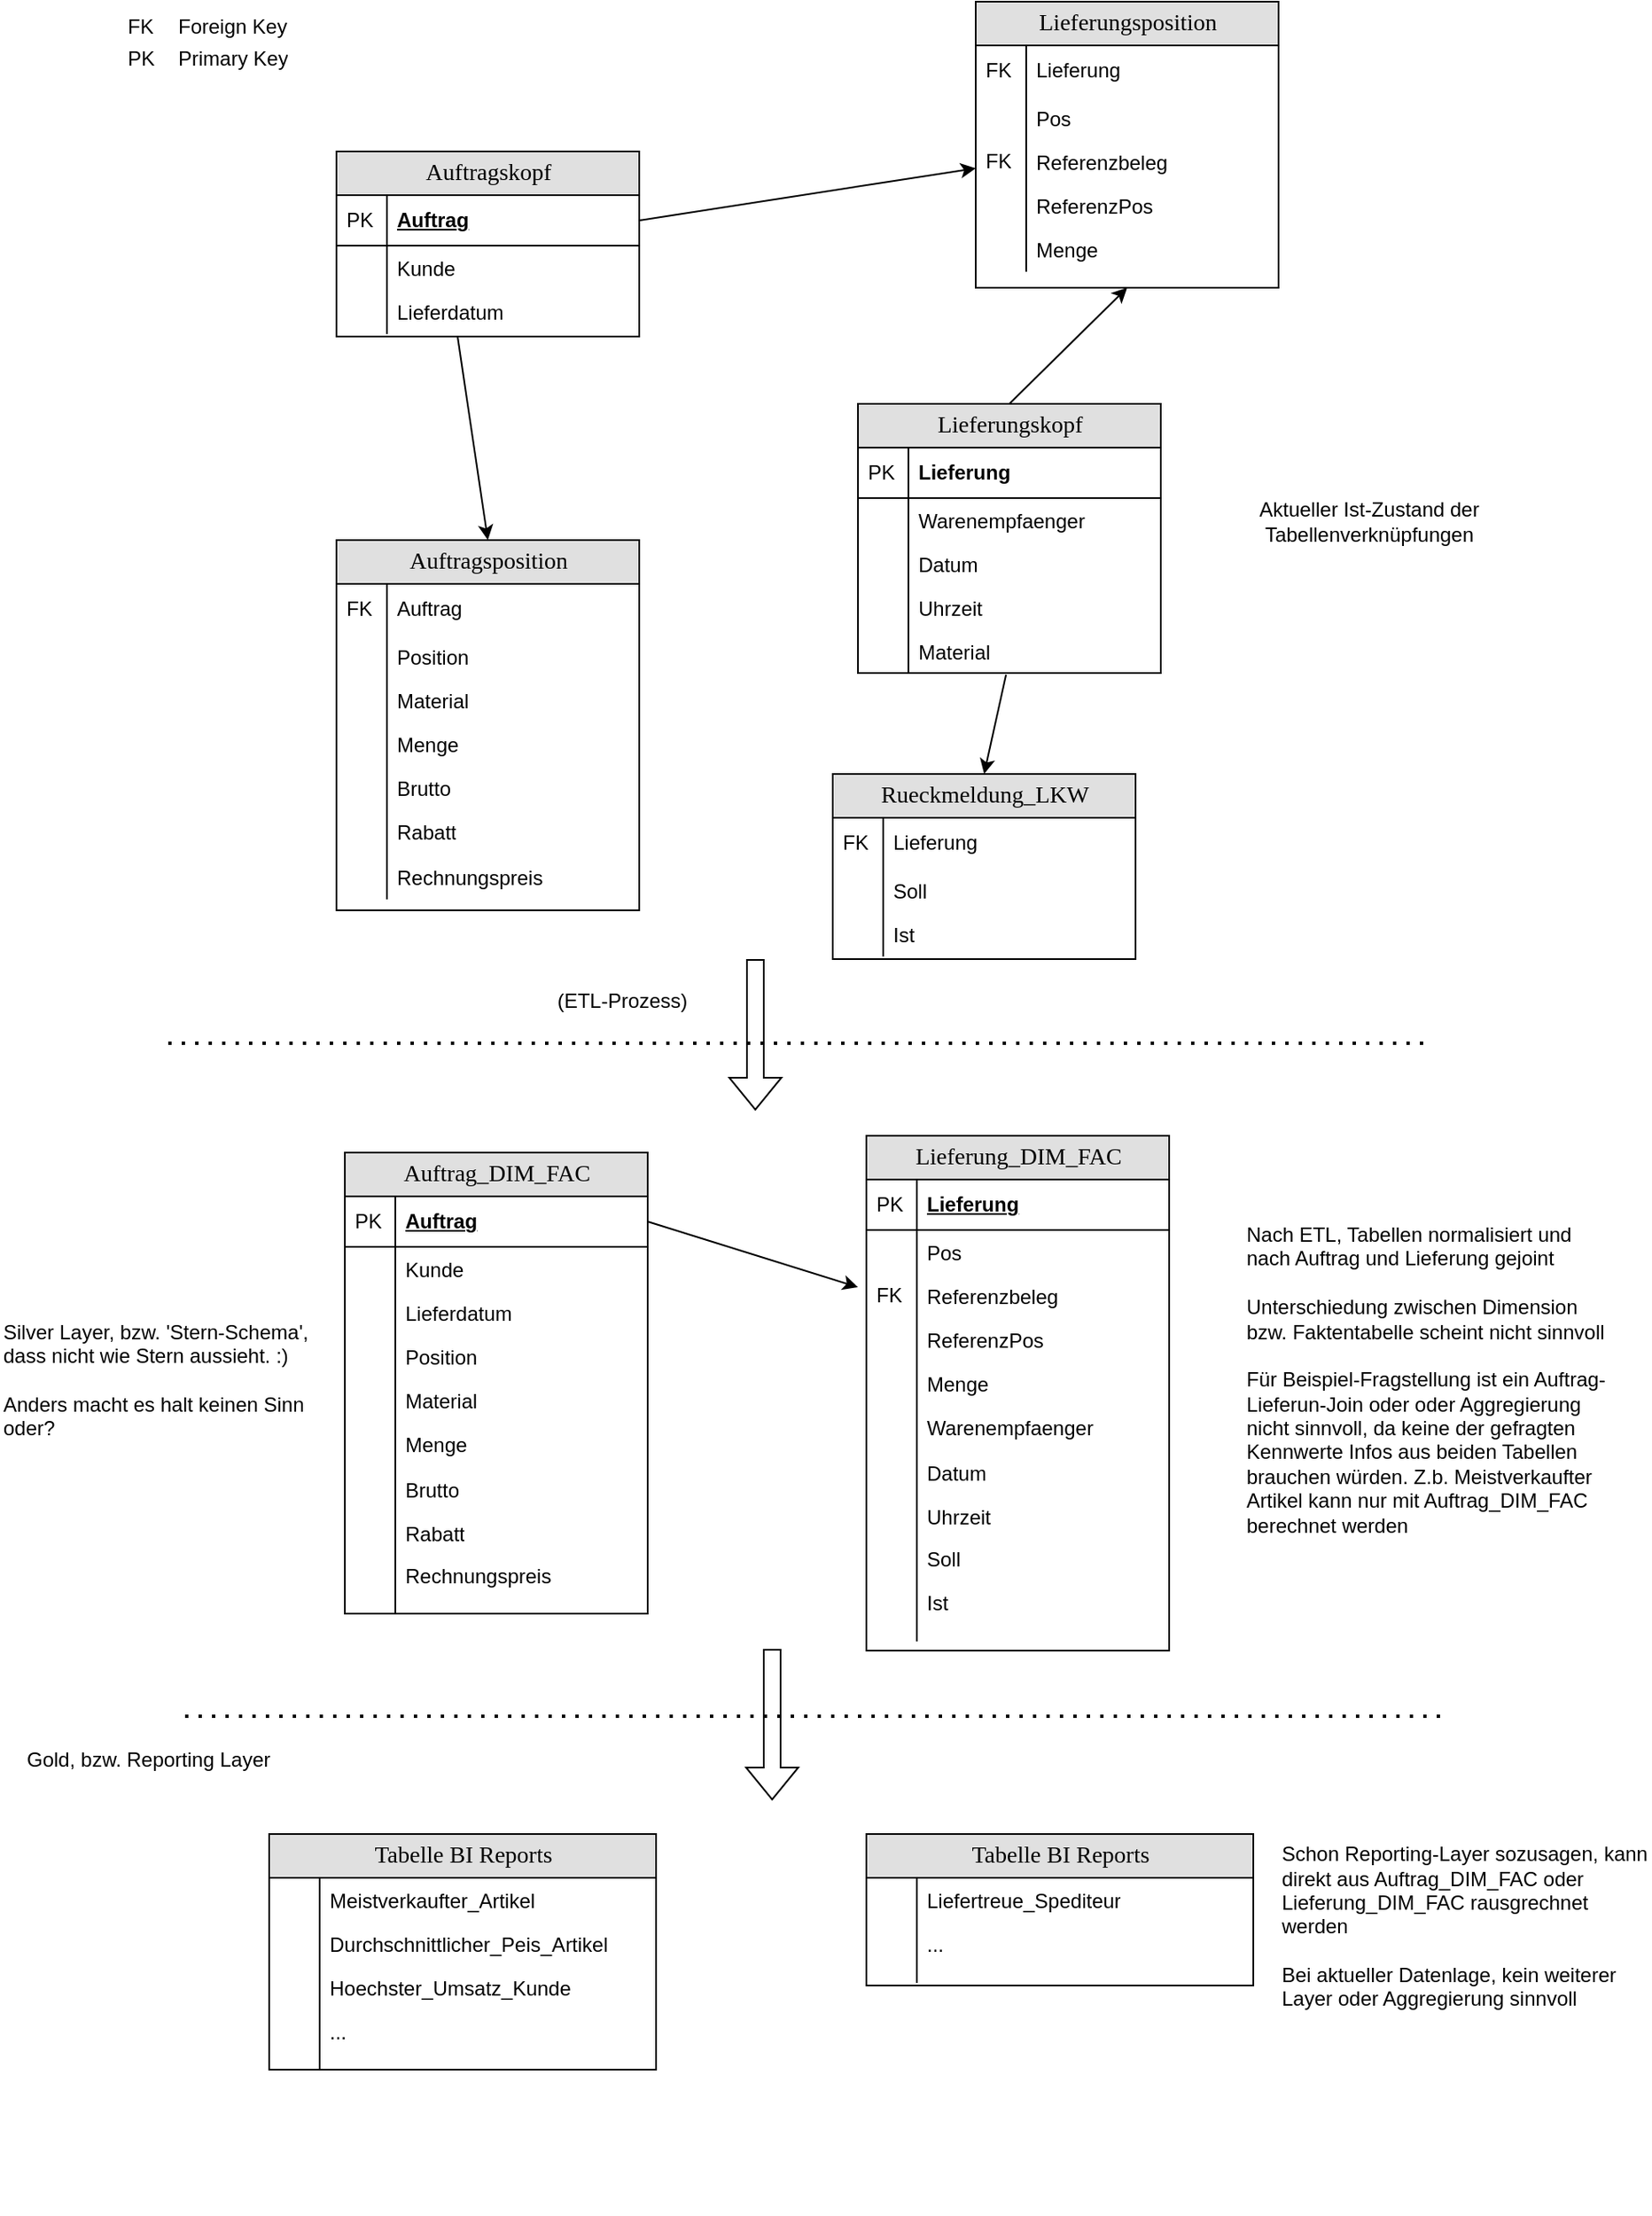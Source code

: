 <mxfile version="26.2.15">
  <diagram name="Page-1" id="e56a1550-8fbb-45ad-956c-1786394a9013">
    <mxGraphModel dx="679" dy="1250" grid="1" gridSize="10" guides="1" tooltips="1" connect="1" arrows="1" fold="1" page="1" pageScale="1" pageWidth="1100" pageHeight="850" background="none" math="0" shadow="0">
      <root>
        <mxCell id="0" />
        <mxCell id="1" parent="0" />
        <mxCell id="U9JN6BDCqZ1kNRnlS_dd-13" value="" style="group" parent="1" vertex="1" connectable="0">
          <mxGeometry x="260" y="390" width="230" height="226" as="geometry" />
        </mxCell>
        <mxCell id="2e49270ec7c68f3f-30" value="Tabelle BI Reports" style="swimlane;html=1;fontStyle=0;childLayout=stackLayout;horizontal=1;startSize=26;fillColor=#e0e0e0;horizontalStack=0;resizeParent=1;resizeLast=0;collapsible=1;marginBottom=0;swimlaneFillColor=#ffffff;align=center;rounded=0;shadow=0;comic=0;labelBackgroundColor=none;strokeWidth=1;fontFamily=Verdana;fontSize=14" parent="U9JN6BDCqZ1kNRnlS_dd-13" vertex="1">
          <mxGeometry width="230" height="140" as="geometry" />
        </mxCell>
        <mxCell id="2e49270ec7c68f3f-33" value="Meistverkaufter_Artikel" style="shape=partialRectangle;top=0;left=0;right=0;bottom=0;html=1;align=left;verticalAlign=top;fillColor=none;spacingLeft=34;spacingRight=4;whiteSpace=wrap;overflow=hidden;rotatable=0;points=[[0,0.5],[1,0.5]];portConstraint=eastwest;dropTarget=0;" parent="2e49270ec7c68f3f-30" vertex="1">
          <mxGeometry y="26" width="230" height="26" as="geometry" />
        </mxCell>
        <mxCell id="2e49270ec7c68f3f-34" value="" style="shape=partialRectangle;top=0;left=0;bottom=0;html=1;fillColor=none;align=left;verticalAlign=top;spacingLeft=4;spacingRight=4;whiteSpace=wrap;overflow=hidden;rotatable=0;points=[];portConstraint=eastwest;part=1;" parent="2e49270ec7c68f3f-33" vertex="1" connectable="0">
          <mxGeometry width="30" height="26" as="geometry" />
        </mxCell>
        <mxCell id="2e49270ec7c68f3f-35" value="Durchschnittlicher_Peis_Artikel" style="shape=partialRectangle;top=0;left=0;right=0;bottom=0;html=1;align=left;verticalAlign=top;fillColor=none;spacingLeft=34;spacingRight=4;whiteSpace=wrap;overflow=hidden;rotatable=0;points=[[0,0.5],[1,0.5]];portConstraint=eastwest;dropTarget=0;" parent="2e49270ec7c68f3f-30" vertex="1">
          <mxGeometry y="52" width="230" height="26" as="geometry" />
        </mxCell>
        <mxCell id="2e49270ec7c68f3f-36" value="" style="shape=partialRectangle;top=0;left=0;bottom=0;html=1;fillColor=none;align=left;verticalAlign=top;spacingLeft=4;spacingRight=4;whiteSpace=wrap;overflow=hidden;rotatable=0;points=[];portConstraint=eastwest;part=1;" parent="2e49270ec7c68f3f-35" vertex="1" connectable="0">
          <mxGeometry width="30" height="26" as="geometry" />
        </mxCell>
        <mxCell id="U9JN6BDCqZ1kNRnlS_dd-8" style="shape=partialRectangle;top=0;left=0;right=0;bottom=0;html=1;align=left;verticalAlign=top;fillColor=none;spacingLeft=34;spacingRight=4;whiteSpace=wrap;overflow=hidden;rotatable=0;points=[[0,0.5],[1,0.5]];portConstraint=eastwest;dropTarget=0;" parent="2e49270ec7c68f3f-30" vertex="1">
          <mxGeometry y="78" width="230" height="26" as="geometry" />
        </mxCell>
        <mxCell id="2e49270ec7c68f3f-37" value="..." style="shape=partialRectangle;top=0;left=0;right=0;bottom=0;html=1;align=left;verticalAlign=top;fillColor=none;spacingLeft=34;spacingRight=4;whiteSpace=wrap;overflow=hidden;rotatable=0;points=[[0,0.5],[1,0.5]];portConstraint=eastwest;dropTarget=0;" parent="2e49270ec7c68f3f-30" vertex="1">
          <mxGeometry y="104" width="230" height="26" as="geometry" />
        </mxCell>
        <mxCell id="2e49270ec7c68f3f-38" value="" style="shape=partialRectangle;top=0;left=0;bottom=0;html=1;fillColor=none;align=left;verticalAlign=top;spacingLeft=4;spacingRight=4;whiteSpace=wrap;overflow=hidden;rotatable=0;points=[];portConstraint=eastwest;part=1;" parent="2e49270ec7c68f3f-37" vertex="1" connectable="0">
          <mxGeometry width="30" height="26" as="geometry" />
        </mxCell>
        <mxCell id="2e49270ec7c68f3f-39" value="" style="shape=partialRectangle;top=0;left=0;right=0;bottom=0;html=1;align=left;verticalAlign=top;fillColor=none;spacingLeft=34;spacingRight=4;whiteSpace=wrap;overflow=hidden;rotatable=0;points=[[0,0.5],[1,0.5]];portConstraint=eastwest;dropTarget=0;" parent="2e49270ec7c68f3f-30" vertex="1">
          <mxGeometry y="130" width="230" height="10" as="geometry" />
        </mxCell>
        <mxCell id="2e49270ec7c68f3f-40" value="" style="shape=partialRectangle;top=0;left=0;bottom=0;html=1;fillColor=none;align=left;verticalAlign=top;spacingLeft=4;spacingRight=4;whiteSpace=wrap;overflow=hidden;rotatable=0;points=[];portConstraint=eastwest;part=1;" parent="2e49270ec7c68f3f-39" vertex="1" connectable="0">
          <mxGeometry width="30" height="10" as="geometry" />
        </mxCell>
        <mxCell id="U9JN6BDCqZ1kNRnlS_dd-11" value="Hoechster_Umsatz_Kunde" style="shape=partialRectangle;top=0;left=0;right=0;bottom=0;html=1;align=left;verticalAlign=top;fillColor=none;spacingLeft=34;spacingRight=4;whiteSpace=wrap;overflow=hidden;rotatable=0;points=[[0,0.5],[1,0.5]];portConstraint=eastwest;dropTarget=0;" parent="U9JN6BDCqZ1kNRnlS_dd-13" vertex="1">
          <mxGeometry y="78" width="230" height="26" as="geometry" />
        </mxCell>
        <mxCell id="U9JN6BDCqZ1kNRnlS_dd-12" value="" style="shape=partialRectangle;top=0;left=0;bottom=0;html=1;fillColor=none;align=left;verticalAlign=top;spacingLeft=4;spacingRight=4;whiteSpace=wrap;overflow=hidden;rotatable=0;points=[];portConstraint=eastwest;part=1;" parent="U9JN6BDCqZ1kNRnlS_dd-11" vertex="1" connectable="0">
          <mxGeometry width="30" height="26" as="geometry" />
        </mxCell>
        <mxCell id="U9JN6BDCqZ1kNRnlS_dd-81" value="" style="group" parent="1" vertex="1" connectable="0">
          <mxGeometry x="305" y="-15" width="180" height="274" as="geometry" />
        </mxCell>
        <mxCell id="2e49270ec7c68f3f-19" value="Auftrag_DIM_FAC" style="swimlane;html=1;fontStyle=0;childLayout=stackLayout;horizontal=1;startSize=26;fillColor=#e0e0e0;horizontalStack=0;resizeParent=1;resizeLast=0;collapsible=1;marginBottom=0;swimlaneFillColor=#ffffff;align=center;rounded=0;shadow=0;comic=0;labelBackgroundColor=none;strokeWidth=1;fontFamily=Verdana;fontSize=14" parent="U9JN6BDCqZ1kNRnlS_dd-81" vertex="1">
          <mxGeometry width="180" height="274" as="geometry" />
        </mxCell>
        <mxCell id="2e49270ec7c68f3f-20" value="Auftrag" style="shape=partialRectangle;top=0;left=0;right=0;bottom=1;html=1;align=left;verticalAlign=middle;fillColor=none;spacingLeft=34;spacingRight=4;whiteSpace=wrap;overflow=hidden;rotatable=0;points=[[0,0.5],[1,0.5]];portConstraint=eastwest;dropTarget=0;fontStyle=5;" parent="2e49270ec7c68f3f-19" vertex="1">
          <mxGeometry y="26" width="180" height="30" as="geometry" />
        </mxCell>
        <mxCell id="2e49270ec7c68f3f-21" value="PK" style="shape=partialRectangle;top=0;left=0;bottom=0;html=1;fillColor=none;align=left;verticalAlign=middle;spacingLeft=4;spacingRight=4;whiteSpace=wrap;overflow=hidden;rotatable=0;points=[];portConstraint=eastwest;part=1;" parent="2e49270ec7c68f3f-20" vertex="1" connectable="0">
          <mxGeometry width="30" height="30" as="geometry" />
        </mxCell>
        <mxCell id="2e49270ec7c68f3f-22" value="Kunde" style="shape=partialRectangle;top=0;left=0;right=0;bottom=0;html=1;align=left;verticalAlign=top;fillColor=none;spacingLeft=34;spacingRight=4;whiteSpace=wrap;overflow=hidden;rotatable=0;points=[[0,0.5],[1,0.5]];portConstraint=eastwest;dropTarget=0;" parent="2e49270ec7c68f3f-19" vertex="1">
          <mxGeometry y="56" width="180" height="26" as="geometry" />
        </mxCell>
        <mxCell id="2e49270ec7c68f3f-23" value="" style="shape=partialRectangle;top=0;left=0;bottom=0;html=1;fillColor=none;align=left;verticalAlign=top;spacingLeft=4;spacingRight=4;whiteSpace=wrap;overflow=hidden;rotatable=0;points=[];portConstraint=eastwest;part=1;" parent="2e49270ec7c68f3f-22" vertex="1" connectable="0">
          <mxGeometry width="30" height="26" as="geometry" />
        </mxCell>
        <mxCell id="2e49270ec7c68f3f-24" value="Lieferdatum" style="shape=partialRectangle;top=0;left=0;right=0;bottom=0;html=1;align=left;verticalAlign=top;fillColor=none;spacingLeft=34;spacingRight=4;whiteSpace=wrap;overflow=hidden;rotatable=0;points=[[0,0.5],[1,0.5]];portConstraint=eastwest;dropTarget=0;" parent="2e49270ec7c68f3f-19" vertex="1">
          <mxGeometry y="82" width="180" height="26" as="geometry" />
        </mxCell>
        <mxCell id="2e49270ec7c68f3f-25" value="" style="shape=partialRectangle;top=0;left=0;bottom=0;html=1;fillColor=none;align=left;verticalAlign=top;spacingLeft=4;spacingRight=4;whiteSpace=wrap;overflow=hidden;rotatable=0;points=[];portConstraint=eastwest;part=1;" parent="2e49270ec7c68f3f-24" vertex="1" connectable="0">
          <mxGeometry width="30" height="26" as="geometry" />
        </mxCell>
        <mxCell id="U9JN6BDCqZ1kNRnlS_dd-17" style="shape=partialRectangle;top=0;left=0;right=0;bottom=0;html=1;align=left;verticalAlign=top;fillColor=none;spacingLeft=34;spacingRight=4;whiteSpace=wrap;overflow=hidden;rotatable=0;points=[[0,0.5],[1,0.5]];portConstraint=eastwest;dropTarget=0;" parent="2e49270ec7c68f3f-19" vertex="1">
          <mxGeometry y="108" width="180" height="26" as="geometry" />
        </mxCell>
        <mxCell id="U9JN6BDCqZ1kNRnlS_dd-18" style="shape=partialRectangle;top=0;left=0;right=0;bottom=0;html=1;align=left;verticalAlign=top;fillColor=none;spacingLeft=34;spacingRight=4;whiteSpace=wrap;overflow=hidden;rotatable=0;points=[[0,0.5],[1,0.5]];portConstraint=eastwest;dropTarget=0;" parent="2e49270ec7c68f3f-19" vertex="1">
          <mxGeometry y="134" width="180" height="26" as="geometry" />
        </mxCell>
        <mxCell id="U9JN6BDCqZ1kNRnlS_dd-20" style="shape=partialRectangle;top=0;left=0;right=0;bottom=0;html=1;align=left;verticalAlign=top;fillColor=none;spacingLeft=34;spacingRight=4;whiteSpace=wrap;overflow=hidden;rotatable=0;points=[[0,0.5],[1,0.5]];portConstraint=eastwest;dropTarget=0;" parent="2e49270ec7c68f3f-19" vertex="1">
          <mxGeometry y="160" width="180" height="26" as="geometry" />
        </mxCell>
        <mxCell id="U9JN6BDCqZ1kNRnlS_dd-21" style="shape=partialRectangle;top=0;left=0;right=0;bottom=0;html=1;align=left;verticalAlign=top;fillColor=none;spacingLeft=34;spacingRight=4;whiteSpace=wrap;overflow=hidden;rotatable=0;points=[[0,0.5],[1,0.5]];portConstraint=eastwest;dropTarget=0;" parent="2e49270ec7c68f3f-19" vertex="1">
          <mxGeometry y="186" width="180" height="26" as="geometry" />
        </mxCell>
        <mxCell id="U9JN6BDCqZ1kNRnlS_dd-22" style="shape=partialRectangle;top=0;left=0;right=0;bottom=0;html=1;align=left;verticalAlign=top;fillColor=none;spacingLeft=34;spacingRight=4;whiteSpace=wrap;overflow=hidden;rotatable=0;points=[[0,0.5],[1,0.5]];portConstraint=eastwest;dropTarget=0;" parent="2e49270ec7c68f3f-19" vertex="1">
          <mxGeometry y="212" width="180" height="26" as="geometry" />
        </mxCell>
        <mxCell id="2e49270ec7c68f3f-26" value="Rechnungspreis" style="shape=partialRectangle;top=0;left=0;right=0;bottom=0;html=1;align=left;verticalAlign=top;fillColor=none;spacingLeft=34;spacingRight=4;whiteSpace=wrap;overflow=hidden;rotatable=0;points=[[0,0.5],[1,0.5]];portConstraint=eastwest;dropTarget=0;" parent="2e49270ec7c68f3f-19" vertex="1">
          <mxGeometry y="238" width="180" height="26" as="geometry" />
        </mxCell>
        <mxCell id="2e49270ec7c68f3f-27" value="" style="shape=partialRectangle;top=0;left=0;bottom=0;html=1;fillColor=none;align=left;verticalAlign=top;spacingLeft=4;spacingRight=4;whiteSpace=wrap;overflow=hidden;rotatable=0;points=[];portConstraint=eastwest;part=1;" parent="2e49270ec7c68f3f-26" vertex="1" connectable="0">
          <mxGeometry width="30" height="26" as="geometry" />
        </mxCell>
        <mxCell id="2e49270ec7c68f3f-28" value="" style="shape=partialRectangle;top=0;left=0;right=0;bottom=0;html=1;align=left;verticalAlign=top;fillColor=none;spacingLeft=34;spacingRight=4;whiteSpace=wrap;overflow=hidden;rotatable=0;points=[[0,0.5],[1,0.5]];portConstraint=eastwest;dropTarget=0;" parent="2e49270ec7c68f3f-19" vertex="1">
          <mxGeometry y="264" width="180" height="10" as="geometry" />
        </mxCell>
        <mxCell id="2e49270ec7c68f3f-29" value="" style="shape=partialRectangle;top=0;left=0;bottom=0;html=1;fillColor=none;align=left;verticalAlign=top;spacingLeft=4;spacingRight=4;whiteSpace=wrap;overflow=hidden;rotatable=0;points=[];portConstraint=eastwest;part=1;" parent="2e49270ec7c68f3f-28" vertex="1" connectable="0">
          <mxGeometry width="30" height="10" as="geometry" />
        </mxCell>
        <mxCell id="U9JN6BDCqZ1kNRnlS_dd-24" value="Position" style="shape=partialRectangle;top=0;left=0;right=0;bottom=0;html=1;align=left;verticalAlign=top;fillColor=none;spacingLeft=34;spacingRight=4;whiteSpace=wrap;overflow=hidden;rotatable=0;points=[[0,0.5],[1,0.5]];portConstraint=eastwest;dropTarget=0;" parent="U9JN6BDCqZ1kNRnlS_dd-81" vertex="1">
          <mxGeometry y="108" width="180" height="26" as="geometry" />
        </mxCell>
        <mxCell id="U9JN6BDCqZ1kNRnlS_dd-25" value="" style="shape=partialRectangle;top=0;left=0;bottom=0;html=1;fillColor=none;align=left;verticalAlign=top;spacingLeft=4;spacingRight=4;whiteSpace=wrap;overflow=hidden;rotatable=0;points=[];portConstraint=eastwest;part=1;" parent="U9JN6BDCqZ1kNRnlS_dd-24" vertex="1" connectable="0">
          <mxGeometry width="30" height="26" as="geometry" />
        </mxCell>
        <mxCell id="U9JN6BDCqZ1kNRnlS_dd-26" value="Material" style="shape=partialRectangle;top=0;left=0;right=0;bottom=0;html=1;align=left;verticalAlign=top;fillColor=none;spacingLeft=34;spacingRight=4;whiteSpace=wrap;overflow=hidden;rotatable=0;points=[[0,0.5],[1,0.5]];portConstraint=eastwest;dropTarget=0;" parent="U9JN6BDCqZ1kNRnlS_dd-81" vertex="1">
          <mxGeometry y="134" width="180" height="26" as="geometry" />
        </mxCell>
        <mxCell id="U9JN6BDCqZ1kNRnlS_dd-27" value="" style="shape=partialRectangle;top=0;left=0;bottom=0;html=1;fillColor=none;align=left;verticalAlign=top;spacingLeft=4;spacingRight=4;whiteSpace=wrap;overflow=hidden;rotatable=0;points=[];portConstraint=eastwest;part=1;" parent="U9JN6BDCqZ1kNRnlS_dd-26" vertex="1" connectable="0">
          <mxGeometry width="30" height="26" as="geometry" />
        </mxCell>
        <mxCell id="U9JN6BDCqZ1kNRnlS_dd-28" value="Menge" style="shape=partialRectangle;top=0;left=0;right=0;bottom=0;html=1;align=left;verticalAlign=top;fillColor=none;spacingLeft=34;spacingRight=4;whiteSpace=wrap;overflow=hidden;rotatable=0;points=[[0,0.5],[1,0.5]];portConstraint=eastwest;dropTarget=0;" parent="U9JN6BDCqZ1kNRnlS_dd-81" vertex="1">
          <mxGeometry y="160" width="180" height="26" as="geometry" />
        </mxCell>
        <mxCell id="U9JN6BDCqZ1kNRnlS_dd-29" value="" style="shape=partialRectangle;top=0;left=0;bottom=0;html=1;fillColor=none;align=left;verticalAlign=top;spacingLeft=4;spacingRight=4;whiteSpace=wrap;overflow=hidden;rotatable=0;points=[];portConstraint=eastwest;part=1;" parent="U9JN6BDCqZ1kNRnlS_dd-28" vertex="1" connectable="0">
          <mxGeometry width="30" height="26" as="geometry" />
        </mxCell>
        <mxCell id="U9JN6BDCqZ1kNRnlS_dd-30" value="Brutto" style="shape=partialRectangle;top=0;left=0;right=0;bottom=0;html=1;align=left;verticalAlign=top;fillColor=none;spacingLeft=34;spacingRight=4;whiteSpace=wrap;overflow=hidden;rotatable=0;points=[[0,0.5],[1,0.5]];portConstraint=eastwest;dropTarget=0;" parent="U9JN6BDCqZ1kNRnlS_dd-81" vertex="1">
          <mxGeometry y="187" width="180" height="26" as="geometry" />
        </mxCell>
        <mxCell id="U9JN6BDCqZ1kNRnlS_dd-31" value="" style="shape=partialRectangle;top=0;left=0;bottom=0;html=1;fillColor=none;align=left;verticalAlign=top;spacingLeft=4;spacingRight=4;whiteSpace=wrap;overflow=hidden;rotatable=0;points=[];portConstraint=eastwest;part=1;" parent="U9JN6BDCqZ1kNRnlS_dd-30" vertex="1" connectable="0">
          <mxGeometry width="30" height="26" as="geometry" />
        </mxCell>
        <mxCell id="U9JN6BDCqZ1kNRnlS_dd-32" value="Rabatt" style="shape=partialRectangle;top=0;left=0;right=0;bottom=0;html=1;align=left;verticalAlign=top;fillColor=none;spacingLeft=34;spacingRight=4;whiteSpace=wrap;overflow=hidden;rotatable=0;points=[[0,0.5],[1,0.5]];portConstraint=eastwest;dropTarget=0;" parent="U9JN6BDCqZ1kNRnlS_dd-81" vertex="1">
          <mxGeometry y="213" width="180" height="26" as="geometry" />
        </mxCell>
        <mxCell id="U9JN6BDCqZ1kNRnlS_dd-33" value="" style="shape=partialRectangle;top=0;left=0;bottom=0;html=1;fillColor=none;align=left;verticalAlign=top;spacingLeft=4;spacingRight=4;whiteSpace=wrap;overflow=hidden;rotatable=0;points=[];portConstraint=eastwest;part=1;" parent="U9JN6BDCqZ1kNRnlS_dd-32" vertex="1" connectable="0">
          <mxGeometry width="30" height="26" as="geometry" />
        </mxCell>
        <mxCell id="U9JN6BDCqZ1kNRnlS_dd-82" value="" style="group" parent="1" vertex="1" connectable="0">
          <mxGeometry x="615" y="-25" width="180" height="306" as="geometry" />
        </mxCell>
        <mxCell id="U9JN6BDCqZ1kNRnlS_dd-51" value="Lieferung_DIM_FAC" style="swimlane;html=1;fontStyle=0;childLayout=stackLayout;horizontal=1;startSize=26;fillColor=#e0e0e0;horizontalStack=0;resizeParent=1;resizeLast=0;collapsible=1;marginBottom=0;swimlaneFillColor=#ffffff;align=center;rounded=0;shadow=0;comic=0;labelBackgroundColor=none;strokeWidth=1;fontFamily=Verdana;fontSize=14" parent="U9JN6BDCqZ1kNRnlS_dd-82" vertex="1">
          <mxGeometry width="180" height="306" as="geometry" />
        </mxCell>
        <mxCell id="U9JN6BDCqZ1kNRnlS_dd-52" value="Lieferung" style="shape=partialRectangle;top=0;left=0;right=0;bottom=1;html=1;align=left;verticalAlign=middle;fillColor=none;spacingLeft=34;spacingRight=4;whiteSpace=wrap;overflow=hidden;rotatable=0;points=[[0,0.5],[1,0.5]];portConstraint=eastwest;dropTarget=0;fontStyle=5;" parent="U9JN6BDCqZ1kNRnlS_dd-51" vertex="1">
          <mxGeometry y="26" width="180" height="30" as="geometry" />
        </mxCell>
        <mxCell id="U9JN6BDCqZ1kNRnlS_dd-53" value="PK" style="shape=partialRectangle;top=0;left=0;bottom=0;html=1;fillColor=none;align=left;verticalAlign=middle;spacingLeft=4;spacingRight=4;whiteSpace=wrap;overflow=hidden;rotatable=0;points=[];portConstraint=eastwest;part=1;" parent="U9JN6BDCqZ1kNRnlS_dd-52" vertex="1" connectable="0">
          <mxGeometry width="30" height="30" as="geometry" />
        </mxCell>
        <mxCell id="U9JN6BDCqZ1kNRnlS_dd-54" value="Pos" style="shape=partialRectangle;top=0;left=0;right=0;bottom=0;html=1;align=left;verticalAlign=top;fillColor=none;spacingLeft=34;spacingRight=4;whiteSpace=wrap;overflow=hidden;rotatable=0;points=[[0,0.5],[1,0.5]];portConstraint=eastwest;dropTarget=0;" parent="U9JN6BDCqZ1kNRnlS_dd-51" vertex="1">
          <mxGeometry y="56" width="180" height="26" as="geometry" />
        </mxCell>
        <mxCell id="U9JN6BDCqZ1kNRnlS_dd-55" value="" style="shape=partialRectangle;top=0;left=0;bottom=0;html=1;fillColor=none;align=left;verticalAlign=top;spacingLeft=4;spacingRight=4;whiteSpace=wrap;overflow=hidden;rotatable=0;points=[];portConstraint=eastwest;part=1;" parent="U9JN6BDCqZ1kNRnlS_dd-54" vertex="1" connectable="0">
          <mxGeometry width="30" height="26" as="geometry" />
        </mxCell>
        <mxCell id="U9JN6BDCqZ1kNRnlS_dd-56" value="Referenzbeleg" style="shape=partialRectangle;top=0;left=0;right=0;bottom=0;html=1;align=left;verticalAlign=top;fillColor=none;spacingLeft=34;spacingRight=4;whiteSpace=wrap;overflow=hidden;rotatable=0;points=[[0,0.5],[1,0.5]];portConstraint=eastwest;dropTarget=0;" parent="U9JN6BDCqZ1kNRnlS_dd-51" vertex="1">
          <mxGeometry y="82" width="180" height="26" as="geometry" />
        </mxCell>
        <mxCell id="U9JN6BDCqZ1kNRnlS_dd-57" value="" style="shape=partialRectangle;top=0;left=0;bottom=0;html=1;fillColor=none;align=left;verticalAlign=top;spacingLeft=4;spacingRight=4;whiteSpace=wrap;overflow=hidden;rotatable=0;points=[];portConstraint=eastwest;part=1;" parent="U9JN6BDCqZ1kNRnlS_dd-56" vertex="1" connectable="0">
          <mxGeometry width="30" height="26" as="geometry" />
        </mxCell>
        <mxCell id="U9JN6BDCqZ1kNRnlS_dd-58" style="shape=partialRectangle;top=0;left=0;right=0;bottom=0;html=1;align=left;verticalAlign=top;fillColor=none;spacingLeft=34;spacingRight=4;whiteSpace=wrap;overflow=hidden;rotatable=0;points=[[0,0.5],[1,0.5]];portConstraint=eastwest;dropTarget=0;" parent="U9JN6BDCqZ1kNRnlS_dd-51" vertex="1">
          <mxGeometry y="108" width="180" height="26" as="geometry" />
        </mxCell>
        <mxCell id="U9JN6BDCqZ1kNRnlS_dd-59" style="shape=partialRectangle;top=0;left=0;right=0;bottom=0;html=1;align=left;verticalAlign=top;fillColor=none;spacingLeft=34;spacingRight=4;whiteSpace=wrap;overflow=hidden;rotatable=0;points=[[0,0.5],[1,0.5]];portConstraint=eastwest;dropTarget=0;" parent="U9JN6BDCqZ1kNRnlS_dd-51" vertex="1">
          <mxGeometry y="134" width="180" height="26" as="geometry" />
        </mxCell>
        <mxCell id="U9JN6BDCqZ1kNRnlS_dd-60" style="shape=partialRectangle;top=0;left=0;right=0;bottom=0;html=1;align=left;verticalAlign=top;fillColor=none;spacingLeft=34;spacingRight=4;whiteSpace=wrap;overflow=hidden;rotatable=0;points=[[0,0.5],[1,0.5]];portConstraint=eastwest;dropTarget=0;" parent="U9JN6BDCqZ1kNRnlS_dd-51" vertex="1">
          <mxGeometry y="160" width="180" height="26" as="geometry" />
        </mxCell>
        <mxCell id="U9JN6BDCqZ1kNRnlS_dd-61" style="shape=partialRectangle;top=0;left=0;right=0;bottom=0;html=1;align=left;verticalAlign=top;fillColor=none;spacingLeft=34;spacingRight=4;whiteSpace=wrap;overflow=hidden;rotatable=0;points=[[0,0.5],[1,0.5]];portConstraint=eastwest;dropTarget=0;" parent="U9JN6BDCqZ1kNRnlS_dd-51" vertex="1">
          <mxGeometry y="186" width="180" height="26" as="geometry" />
        </mxCell>
        <mxCell id="U9JN6BDCqZ1kNRnlS_dd-62" style="shape=partialRectangle;top=0;left=0;right=0;bottom=0;html=1;align=left;verticalAlign=top;fillColor=none;spacingLeft=34;spacingRight=4;whiteSpace=wrap;overflow=hidden;rotatable=0;points=[[0,0.5],[1,0.5]];portConstraint=eastwest;dropTarget=0;" parent="U9JN6BDCqZ1kNRnlS_dd-51" vertex="1">
          <mxGeometry y="212" width="180" height="26" as="geometry" />
        </mxCell>
        <mxCell id="U9JN6BDCqZ1kNRnlS_dd-63" value="Soll" style="shape=partialRectangle;top=0;left=0;right=0;bottom=0;html=1;align=left;verticalAlign=top;fillColor=none;spacingLeft=34;spacingRight=4;whiteSpace=wrap;overflow=hidden;rotatable=0;points=[[0,0.5],[1,0.5]];portConstraint=eastwest;dropTarget=0;" parent="U9JN6BDCqZ1kNRnlS_dd-51" vertex="1">
          <mxGeometry y="238" width="180" height="26" as="geometry" />
        </mxCell>
        <mxCell id="U9JN6BDCqZ1kNRnlS_dd-64" value="" style="shape=partialRectangle;top=0;left=0;bottom=0;html=1;fillColor=none;align=left;verticalAlign=top;spacingLeft=4;spacingRight=4;whiteSpace=wrap;overflow=hidden;rotatable=0;points=[];portConstraint=eastwest;part=1;" parent="U9JN6BDCqZ1kNRnlS_dd-63" vertex="1" connectable="0">
          <mxGeometry width="30" height="26" as="geometry" />
        </mxCell>
        <mxCell id="U9JN6BDCqZ1kNRnlS_dd-78" style="shape=partialRectangle;top=0;left=0;right=0;bottom=0;html=1;align=left;verticalAlign=top;fillColor=none;spacingLeft=34;spacingRight=4;whiteSpace=wrap;overflow=hidden;rotatable=0;points=[[0,0.5],[1,0.5]];portConstraint=eastwest;dropTarget=0;" parent="U9JN6BDCqZ1kNRnlS_dd-51" vertex="1">
          <mxGeometry y="264" width="180" height="26" as="geometry" />
        </mxCell>
        <mxCell id="U9JN6BDCqZ1kNRnlS_dd-65" value="" style="shape=partialRectangle;top=0;left=0;right=0;bottom=0;html=1;align=left;verticalAlign=top;fillColor=none;spacingLeft=34;spacingRight=4;whiteSpace=wrap;overflow=hidden;rotatable=0;points=[[0,0.5],[1,0.5]];portConstraint=eastwest;dropTarget=0;" parent="U9JN6BDCqZ1kNRnlS_dd-51" vertex="1">
          <mxGeometry y="290" width="180" height="10" as="geometry" />
        </mxCell>
        <mxCell id="U9JN6BDCqZ1kNRnlS_dd-66" value="" style="shape=partialRectangle;top=0;left=0;bottom=0;html=1;fillColor=none;align=left;verticalAlign=top;spacingLeft=4;spacingRight=4;whiteSpace=wrap;overflow=hidden;rotatable=0;points=[];portConstraint=eastwest;part=1;" parent="U9JN6BDCqZ1kNRnlS_dd-65" vertex="1" connectable="0">
          <mxGeometry width="30" height="10" as="geometry" />
        </mxCell>
        <mxCell id="U9JN6BDCqZ1kNRnlS_dd-68" value="ReferenzPos" style="shape=partialRectangle;top=0;left=0;right=0;bottom=0;html=1;align=left;verticalAlign=top;fillColor=none;spacingLeft=34;spacingRight=4;whiteSpace=wrap;overflow=hidden;rotatable=0;points=[[0,0.5],[1,0.5]];portConstraint=eastwest;dropTarget=0;" parent="U9JN6BDCqZ1kNRnlS_dd-82" vertex="1">
          <mxGeometry y="108" width="180" height="26" as="geometry" />
        </mxCell>
        <mxCell id="U9JN6BDCqZ1kNRnlS_dd-69" value="" style="shape=partialRectangle;top=0;left=0;bottom=0;html=1;fillColor=none;align=left;verticalAlign=top;spacingLeft=4;spacingRight=4;whiteSpace=wrap;overflow=hidden;rotatable=0;points=[];portConstraint=eastwest;part=1;" parent="U9JN6BDCqZ1kNRnlS_dd-68" vertex="1" connectable="0">
          <mxGeometry width="30" height="26" as="geometry" />
        </mxCell>
        <mxCell id="U9JN6BDCqZ1kNRnlS_dd-70" value="Menge" style="shape=partialRectangle;top=0;left=0;right=0;bottom=0;html=1;align=left;verticalAlign=top;fillColor=none;spacingLeft=34;spacingRight=4;whiteSpace=wrap;overflow=hidden;rotatable=0;points=[[0,0.5],[1,0.5]];portConstraint=eastwest;dropTarget=0;" parent="U9JN6BDCqZ1kNRnlS_dd-82" vertex="1">
          <mxGeometry y="134" width="180" height="26" as="geometry" />
        </mxCell>
        <mxCell id="U9JN6BDCqZ1kNRnlS_dd-71" value="" style="shape=partialRectangle;top=0;left=0;bottom=0;html=1;fillColor=none;align=left;verticalAlign=top;spacingLeft=4;spacingRight=4;whiteSpace=wrap;overflow=hidden;rotatable=0;points=[];portConstraint=eastwest;part=1;" parent="U9JN6BDCqZ1kNRnlS_dd-70" vertex="1" connectable="0">
          <mxGeometry width="30" height="26" as="geometry" />
        </mxCell>
        <mxCell id="U9JN6BDCqZ1kNRnlS_dd-72" value="Warenempfaenger" style="shape=partialRectangle;top=0;left=0;right=0;bottom=0;html=1;align=left;verticalAlign=top;fillColor=none;spacingLeft=34;spacingRight=4;whiteSpace=wrap;overflow=hidden;rotatable=0;points=[[0,0.5],[1,0.5]];portConstraint=eastwest;dropTarget=0;" parent="U9JN6BDCqZ1kNRnlS_dd-82" vertex="1">
          <mxGeometry y="160" width="180" height="26" as="geometry" />
        </mxCell>
        <mxCell id="U9JN6BDCqZ1kNRnlS_dd-73" value="" style="shape=partialRectangle;top=0;left=0;bottom=0;html=1;fillColor=none;align=left;verticalAlign=top;spacingLeft=4;spacingRight=4;whiteSpace=wrap;overflow=hidden;rotatable=0;points=[];portConstraint=eastwest;part=1;" parent="U9JN6BDCqZ1kNRnlS_dd-72" vertex="1" connectable="0">
          <mxGeometry width="30" height="26" as="geometry" />
        </mxCell>
        <mxCell id="U9JN6BDCqZ1kNRnlS_dd-74" value="Datum" style="shape=partialRectangle;top=0;left=0;right=0;bottom=0;html=1;align=left;verticalAlign=top;fillColor=none;spacingLeft=34;spacingRight=4;whiteSpace=wrap;overflow=hidden;rotatable=0;points=[[0,0.5],[1,0.5]];portConstraint=eastwest;dropTarget=0;" parent="U9JN6BDCqZ1kNRnlS_dd-82" vertex="1">
          <mxGeometry y="187" width="180" height="26" as="geometry" />
        </mxCell>
        <mxCell id="U9JN6BDCqZ1kNRnlS_dd-75" value="" style="shape=partialRectangle;top=0;left=0;bottom=0;html=1;fillColor=none;align=left;verticalAlign=top;spacingLeft=4;spacingRight=4;whiteSpace=wrap;overflow=hidden;rotatable=0;points=[];portConstraint=eastwest;part=1;" parent="U9JN6BDCqZ1kNRnlS_dd-74" vertex="1" connectable="0">
          <mxGeometry width="30" height="26" as="geometry" />
        </mxCell>
        <mxCell id="U9JN6BDCqZ1kNRnlS_dd-76" value="Uhrzeit" style="shape=partialRectangle;top=0;left=0;right=0;bottom=0;html=1;align=left;verticalAlign=top;fillColor=none;spacingLeft=34;spacingRight=4;whiteSpace=wrap;overflow=hidden;rotatable=0;points=[[0,0.5],[1,0.5]];portConstraint=eastwest;dropTarget=0;" parent="U9JN6BDCqZ1kNRnlS_dd-82" vertex="1">
          <mxGeometry y="213" width="180" height="26" as="geometry" />
        </mxCell>
        <mxCell id="U9JN6BDCqZ1kNRnlS_dd-77" value="" style="shape=partialRectangle;top=0;left=0;bottom=0;html=1;fillColor=none;align=left;verticalAlign=top;spacingLeft=4;spacingRight=4;whiteSpace=wrap;overflow=hidden;rotatable=0;points=[];portConstraint=eastwest;part=1;" parent="U9JN6BDCqZ1kNRnlS_dd-76" vertex="1" connectable="0">
          <mxGeometry width="30" height="26" as="geometry" />
        </mxCell>
        <mxCell id="U9JN6BDCqZ1kNRnlS_dd-79" value="Ist" style="shape=partialRectangle;top=0;left=0;right=0;bottom=0;html=1;align=left;verticalAlign=top;fillColor=none;spacingLeft=34;spacingRight=4;whiteSpace=wrap;overflow=hidden;rotatable=0;points=[[0,0.5],[1,0.5]];portConstraint=eastwest;dropTarget=0;" parent="U9JN6BDCqZ1kNRnlS_dd-82" vertex="1">
          <mxGeometry y="264" width="180" height="26" as="geometry" />
        </mxCell>
        <mxCell id="U9JN6BDCqZ1kNRnlS_dd-80" value="" style="shape=partialRectangle;top=0;left=0;bottom=0;html=1;fillColor=none;align=left;verticalAlign=top;spacingLeft=4;spacingRight=4;whiteSpace=wrap;overflow=hidden;rotatable=0;points=[];portConstraint=eastwest;part=1;" parent="U9JN6BDCqZ1kNRnlS_dd-79" vertex="1" connectable="0">
          <mxGeometry width="30" height="26" as="geometry" />
        </mxCell>
        <mxCell id="jZ8BfW2csiZ7iGtXia7S-1" value="" style="group" vertex="1" connectable="0" parent="1">
          <mxGeometry x="615" y="390" width="230" height="226" as="geometry" />
        </mxCell>
        <mxCell id="jZ8BfW2csiZ7iGtXia7S-2" value="Tabelle BI Reports" style="swimlane;html=1;fontStyle=0;childLayout=stackLayout;horizontal=1;startSize=26;fillColor=#e0e0e0;horizontalStack=0;resizeParent=1;resizeLast=0;collapsible=1;marginBottom=0;swimlaneFillColor=#ffffff;align=center;rounded=0;shadow=0;comic=0;labelBackgroundColor=none;strokeWidth=1;fontFamily=Verdana;fontSize=14" vertex="1" parent="jZ8BfW2csiZ7iGtXia7S-1">
          <mxGeometry width="230" height="90" as="geometry" />
        </mxCell>
        <mxCell id="jZ8BfW2csiZ7iGtXia7S-6" value="Liefertreue_Spediteur" style="shape=partialRectangle;top=0;left=0;right=0;bottom=0;html=1;align=left;verticalAlign=top;fillColor=none;spacingLeft=34;spacingRight=4;whiteSpace=wrap;overflow=hidden;rotatable=0;points=[[0,0.5],[1,0.5]];portConstraint=eastwest;dropTarget=0;" vertex="1" parent="jZ8BfW2csiZ7iGtXia7S-2">
          <mxGeometry y="26" width="230" height="26" as="geometry" />
        </mxCell>
        <mxCell id="jZ8BfW2csiZ7iGtXia7S-7" value="" style="shape=partialRectangle;top=0;left=0;bottom=0;html=1;fillColor=none;align=left;verticalAlign=top;spacingLeft=4;spacingRight=4;whiteSpace=wrap;overflow=hidden;rotatable=0;points=[];portConstraint=eastwest;part=1;" vertex="1" connectable="0" parent="jZ8BfW2csiZ7iGtXia7S-6">
          <mxGeometry width="30" height="26" as="geometry" />
        </mxCell>
        <mxCell id="jZ8BfW2csiZ7iGtXia7S-12" value="..." style="shape=partialRectangle;top=0;left=0;right=0;bottom=0;html=1;align=left;verticalAlign=top;fillColor=none;spacingLeft=34;spacingRight=4;whiteSpace=wrap;overflow=hidden;rotatable=0;points=[[0,0.5],[1,0.5]];portConstraint=eastwest;dropTarget=0;" vertex="1" parent="jZ8BfW2csiZ7iGtXia7S-2">
          <mxGeometry y="52" width="230" height="26" as="geometry" />
        </mxCell>
        <mxCell id="jZ8BfW2csiZ7iGtXia7S-13" value="" style="shape=partialRectangle;top=0;left=0;bottom=0;html=1;fillColor=none;align=left;verticalAlign=top;spacingLeft=4;spacingRight=4;whiteSpace=wrap;overflow=hidden;rotatable=0;points=[];portConstraint=eastwest;part=1;" vertex="1" connectable="0" parent="jZ8BfW2csiZ7iGtXia7S-12">
          <mxGeometry width="30" height="26" as="geometry" />
        </mxCell>
        <mxCell id="jZ8BfW2csiZ7iGtXia7S-14" value="" style="shape=partialRectangle;top=0;left=0;right=0;bottom=0;html=1;align=left;verticalAlign=top;fillColor=none;spacingLeft=34;spacingRight=4;whiteSpace=wrap;overflow=hidden;rotatable=0;points=[[0,0.5],[1,0.5]];portConstraint=eastwest;dropTarget=0;" vertex="1" parent="jZ8BfW2csiZ7iGtXia7S-2">
          <mxGeometry y="78" width="230" height="10" as="geometry" />
        </mxCell>
        <mxCell id="jZ8BfW2csiZ7iGtXia7S-15" value="" style="shape=partialRectangle;top=0;left=0;bottom=0;html=1;fillColor=none;align=left;verticalAlign=top;spacingLeft=4;spacingRight=4;whiteSpace=wrap;overflow=hidden;rotatable=0;points=[];portConstraint=eastwest;part=1;" vertex="1" connectable="0" parent="jZ8BfW2csiZ7iGtXia7S-14">
          <mxGeometry width="30" height="10" as="geometry" />
        </mxCell>
        <mxCell id="jZ8BfW2csiZ7iGtXia7S-21" value="" style="group" vertex="1" connectable="0" parent="1">
          <mxGeometry x="300" y="-610" width="180" height="451" as="geometry" />
        </mxCell>
        <mxCell id="jZ8BfW2csiZ7iGtXia7S-22" value="Auftragskopf" style="swimlane;html=1;fontStyle=0;childLayout=stackLayout;horizontal=1;startSize=26;fillColor=#e0e0e0;horizontalStack=0;resizeParent=1;resizeLast=0;collapsible=1;marginBottom=0;swimlaneFillColor=#ffffff;align=center;rounded=0;shadow=0;comic=0;labelBackgroundColor=none;strokeWidth=1;fontFamily=Verdana;fontSize=14" vertex="1" parent="jZ8BfW2csiZ7iGtXia7S-21">
          <mxGeometry width="180" height="110" as="geometry" />
        </mxCell>
        <mxCell id="jZ8BfW2csiZ7iGtXia7S-23" value="Auftrag" style="shape=partialRectangle;top=0;left=0;right=0;bottom=1;html=1;align=left;verticalAlign=middle;fillColor=none;spacingLeft=34;spacingRight=4;whiteSpace=wrap;overflow=hidden;rotatable=0;points=[[0,0.5],[1,0.5]];portConstraint=eastwest;dropTarget=0;fontStyle=5;" vertex="1" parent="jZ8BfW2csiZ7iGtXia7S-22">
          <mxGeometry y="26" width="180" height="30" as="geometry" />
        </mxCell>
        <mxCell id="jZ8BfW2csiZ7iGtXia7S-24" value="PK" style="shape=partialRectangle;top=0;left=0;bottom=0;html=1;fillColor=none;align=left;verticalAlign=middle;spacingLeft=4;spacingRight=4;whiteSpace=wrap;overflow=hidden;rotatable=0;points=[];portConstraint=eastwest;part=1;" vertex="1" connectable="0" parent="jZ8BfW2csiZ7iGtXia7S-23">
          <mxGeometry width="30" height="30" as="geometry" />
        </mxCell>
        <mxCell id="jZ8BfW2csiZ7iGtXia7S-25" value="Kunde" style="shape=partialRectangle;top=0;left=0;right=0;bottom=0;html=1;align=left;verticalAlign=top;fillColor=none;spacingLeft=34;spacingRight=4;whiteSpace=wrap;overflow=hidden;rotatable=0;points=[[0,0.5],[1,0.5]];portConstraint=eastwest;dropTarget=0;" vertex="1" parent="jZ8BfW2csiZ7iGtXia7S-22">
          <mxGeometry y="56" width="180" height="26" as="geometry" />
        </mxCell>
        <mxCell id="jZ8BfW2csiZ7iGtXia7S-26" value="" style="shape=partialRectangle;top=0;left=0;bottom=0;html=1;fillColor=none;align=left;verticalAlign=top;spacingLeft=4;spacingRight=4;whiteSpace=wrap;overflow=hidden;rotatable=0;points=[];portConstraint=eastwest;part=1;" vertex="1" connectable="0" parent="jZ8BfW2csiZ7iGtXia7S-25">
          <mxGeometry width="30" height="26" as="geometry" />
        </mxCell>
        <mxCell id="jZ8BfW2csiZ7iGtXia7S-27" value="Lieferdatum" style="shape=partialRectangle;top=0;left=0;right=0;bottom=0;html=1;align=left;verticalAlign=top;fillColor=none;spacingLeft=34;spacingRight=4;whiteSpace=wrap;overflow=hidden;rotatable=0;points=[[0,0.5],[1,0.5]];portConstraint=eastwest;dropTarget=0;" vertex="1" parent="jZ8BfW2csiZ7iGtXia7S-22">
          <mxGeometry y="82" width="180" height="26" as="geometry" />
        </mxCell>
        <mxCell id="jZ8BfW2csiZ7iGtXia7S-28" value="" style="shape=partialRectangle;top=0;left=0;bottom=0;html=1;fillColor=none;align=left;verticalAlign=top;spacingLeft=4;spacingRight=4;whiteSpace=wrap;overflow=hidden;rotatable=0;points=[];portConstraint=eastwest;part=1;" vertex="1" connectable="0" parent="jZ8BfW2csiZ7iGtXia7S-27">
          <mxGeometry width="30" height="26" as="geometry" />
        </mxCell>
        <mxCell id="jZ8BfW2csiZ7iGtXia7S-76" value="Auftragsposition" style="swimlane;html=1;fontStyle=0;childLayout=stackLayout;horizontal=1;startSize=26;fillColor=#e0e0e0;horizontalStack=0;resizeParent=1;resizeLast=0;collapsible=1;marginBottom=0;swimlaneFillColor=#ffffff;align=center;rounded=0;shadow=0;comic=0;labelBackgroundColor=none;strokeWidth=1;fontFamily=Verdana;fontSize=14" vertex="1" parent="jZ8BfW2csiZ7iGtXia7S-21">
          <mxGeometry y="231" width="180" height="220" as="geometry" />
        </mxCell>
        <mxCell id="jZ8BfW2csiZ7iGtXia7S-77" value="Auftrag" style="shape=partialRectangle;top=0;left=0;right=0;bottom=1;html=1;align=left;verticalAlign=middle;fillColor=none;spacingLeft=34;spacingRight=4;whiteSpace=wrap;overflow=hidden;rotatable=0;points=[[0,0.5],[1,0.5]];portConstraint=eastwest;dropTarget=0;fontStyle=0;strokeColor=none;" vertex="1" parent="jZ8BfW2csiZ7iGtXia7S-76">
          <mxGeometry y="26" width="180" height="30" as="geometry" />
        </mxCell>
        <mxCell id="jZ8BfW2csiZ7iGtXia7S-78" value="FK" style="shape=partialRectangle;top=0;left=0;bottom=0;html=1;fillColor=none;align=left;verticalAlign=middle;spacingLeft=4;spacingRight=4;whiteSpace=wrap;overflow=hidden;rotatable=0;points=[];portConstraint=eastwest;part=1;" vertex="1" connectable="0" parent="jZ8BfW2csiZ7iGtXia7S-77">
          <mxGeometry width="30" height="30" as="geometry" />
        </mxCell>
        <mxCell id="jZ8BfW2csiZ7iGtXia7S-79" value="Position" style="shape=partialRectangle;top=0;left=0;right=0;bottom=0;html=1;align=left;verticalAlign=top;fillColor=none;spacingLeft=34;spacingRight=4;whiteSpace=wrap;overflow=hidden;rotatable=0;points=[[0,0.5],[1,0.5]];portConstraint=eastwest;dropTarget=0;" vertex="1" parent="jZ8BfW2csiZ7iGtXia7S-76">
          <mxGeometry y="56" width="180" height="26" as="geometry" />
        </mxCell>
        <mxCell id="jZ8BfW2csiZ7iGtXia7S-80" value="" style="shape=partialRectangle;top=0;left=0;bottom=0;html=1;fillColor=none;align=left;verticalAlign=top;spacingLeft=4;spacingRight=4;whiteSpace=wrap;overflow=hidden;rotatable=0;points=[];portConstraint=eastwest;part=1;" vertex="1" connectable="0" parent="jZ8BfW2csiZ7iGtXia7S-79">
          <mxGeometry width="30" height="26" as="geometry" />
        </mxCell>
        <mxCell id="jZ8BfW2csiZ7iGtXia7S-81" value="Material" style="shape=partialRectangle;top=0;left=0;right=0;bottom=0;html=1;align=left;verticalAlign=top;fillColor=none;spacingLeft=34;spacingRight=4;whiteSpace=wrap;overflow=hidden;rotatable=0;points=[[0,0.5],[1,0.5]];portConstraint=eastwest;dropTarget=0;" vertex="1" parent="jZ8BfW2csiZ7iGtXia7S-76">
          <mxGeometry y="82" width="180" height="26" as="geometry" />
        </mxCell>
        <mxCell id="jZ8BfW2csiZ7iGtXia7S-82" value="" style="shape=partialRectangle;top=0;left=0;bottom=0;html=1;fillColor=none;align=left;verticalAlign=top;spacingLeft=4;spacingRight=4;whiteSpace=wrap;overflow=hidden;rotatable=0;points=[];portConstraint=eastwest;part=1;" vertex="1" connectable="0" parent="jZ8BfW2csiZ7iGtXia7S-81">
          <mxGeometry width="30" height="26" as="geometry" />
        </mxCell>
        <mxCell id="jZ8BfW2csiZ7iGtXia7S-83" style="shape=partialRectangle;top=0;left=0;right=0;bottom=0;html=1;align=left;verticalAlign=top;fillColor=none;spacingLeft=34;spacingRight=4;whiteSpace=wrap;overflow=hidden;rotatable=0;points=[[0,0.5],[1,0.5]];portConstraint=eastwest;dropTarget=0;" vertex="1" parent="jZ8BfW2csiZ7iGtXia7S-76">
          <mxGeometry y="108" width="180" height="26" as="geometry" />
        </mxCell>
        <mxCell id="jZ8BfW2csiZ7iGtXia7S-84" style="shape=partialRectangle;top=0;left=0;right=0;bottom=0;html=1;align=left;verticalAlign=top;fillColor=none;spacingLeft=34;spacingRight=4;whiteSpace=wrap;overflow=hidden;rotatable=0;points=[[0,0.5],[1,0.5]];portConstraint=eastwest;dropTarget=0;" vertex="1" parent="jZ8BfW2csiZ7iGtXia7S-76">
          <mxGeometry y="134" width="180" height="26" as="geometry" />
        </mxCell>
        <mxCell id="jZ8BfW2csiZ7iGtXia7S-85" style="shape=partialRectangle;top=0;left=0;right=0;bottom=0;html=1;align=left;verticalAlign=top;fillColor=none;spacingLeft=34;spacingRight=4;whiteSpace=wrap;overflow=hidden;rotatable=0;points=[[0,0.5],[1,0.5]];portConstraint=eastwest;dropTarget=0;" vertex="1" parent="jZ8BfW2csiZ7iGtXia7S-76">
          <mxGeometry y="160" width="180" height="26" as="geometry" />
        </mxCell>
        <mxCell id="jZ8BfW2csiZ7iGtXia7S-86" style="shape=partialRectangle;top=0;left=0;right=0;bottom=0;html=1;align=left;verticalAlign=top;fillColor=none;spacingLeft=34;spacingRight=4;whiteSpace=wrap;overflow=hidden;rotatable=0;points=[[0,0.5],[1,0.5]];portConstraint=eastwest;dropTarget=0;" vertex="1" parent="jZ8BfW2csiZ7iGtXia7S-76">
          <mxGeometry y="186" width="180" height="26" as="geometry" />
        </mxCell>
        <mxCell id="jZ8BfW2csiZ7iGtXia7S-93" value="Menge" style="shape=partialRectangle;top=0;left=0;right=0;bottom=0;html=1;align=left;verticalAlign=top;fillColor=none;spacingLeft=34;spacingRight=4;whiteSpace=wrap;overflow=hidden;rotatable=0;points=[[0,0.5],[1,0.5]];portConstraint=eastwest;dropTarget=0;" vertex="1" parent="jZ8BfW2csiZ7iGtXia7S-21">
          <mxGeometry y="339" width="180" height="26" as="geometry" />
        </mxCell>
        <mxCell id="jZ8BfW2csiZ7iGtXia7S-94" value="" style="shape=partialRectangle;top=0;left=0;bottom=0;html=1;fillColor=none;align=left;verticalAlign=top;spacingLeft=4;spacingRight=4;whiteSpace=wrap;overflow=hidden;rotatable=0;points=[];portConstraint=eastwest;part=1;" vertex="1" connectable="0" parent="jZ8BfW2csiZ7iGtXia7S-93">
          <mxGeometry width="30" height="26" as="geometry" />
        </mxCell>
        <mxCell id="jZ8BfW2csiZ7iGtXia7S-95" value="Brutto" style="shape=partialRectangle;top=0;left=0;right=0;bottom=0;html=1;align=left;verticalAlign=top;fillColor=none;spacingLeft=34;spacingRight=4;whiteSpace=wrap;overflow=hidden;rotatable=0;points=[[0,0.5],[1,0.5]];portConstraint=eastwest;dropTarget=0;" vertex="1" parent="jZ8BfW2csiZ7iGtXia7S-21">
          <mxGeometry y="365" width="180" height="26" as="geometry" />
        </mxCell>
        <mxCell id="jZ8BfW2csiZ7iGtXia7S-96" value="" style="shape=partialRectangle;top=0;left=0;bottom=0;html=1;fillColor=none;align=left;verticalAlign=top;spacingLeft=4;spacingRight=4;whiteSpace=wrap;overflow=hidden;rotatable=0;points=[];portConstraint=eastwest;part=1;" vertex="1" connectable="0" parent="jZ8BfW2csiZ7iGtXia7S-95">
          <mxGeometry width="30" height="26" as="geometry" />
        </mxCell>
        <mxCell id="jZ8BfW2csiZ7iGtXia7S-97" value="Rabatt" style="shape=partialRectangle;top=0;left=0;right=0;bottom=0;html=1;align=left;verticalAlign=top;fillColor=none;spacingLeft=34;spacingRight=4;whiteSpace=wrap;overflow=hidden;rotatable=0;points=[[0,0.5],[1,0.5]];portConstraint=eastwest;dropTarget=0;" vertex="1" parent="jZ8BfW2csiZ7iGtXia7S-21">
          <mxGeometry y="391" width="180" height="26" as="geometry" />
        </mxCell>
        <mxCell id="jZ8BfW2csiZ7iGtXia7S-98" value="" style="shape=partialRectangle;top=0;left=0;bottom=0;html=1;fillColor=none;align=left;verticalAlign=top;spacingLeft=4;spacingRight=4;whiteSpace=wrap;overflow=hidden;rotatable=0;points=[];portConstraint=eastwest;part=1;" vertex="1" connectable="0" parent="jZ8BfW2csiZ7iGtXia7S-97">
          <mxGeometry width="30" height="26" as="geometry" />
        </mxCell>
        <mxCell id="jZ8BfW2csiZ7iGtXia7S-99" value="Rechnungspreis" style="shape=partialRectangle;top=0;left=0;right=0;bottom=0;html=1;align=left;verticalAlign=top;fillColor=none;spacingLeft=34;spacingRight=4;whiteSpace=wrap;overflow=hidden;rotatable=0;points=[[0,0.5],[1,0.5]];portConstraint=eastwest;dropTarget=0;" vertex="1" parent="jZ8BfW2csiZ7iGtXia7S-21">
          <mxGeometry y="418" width="180" height="26" as="geometry" />
        </mxCell>
        <mxCell id="jZ8BfW2csiZ7iGtXia7S-100" value="" style="shape=partialRectangle;top=0;left=0;bottom=0;html=1;fillColor=none;align=left;verticalAlign=top;spacingLeft=4;spacingRight=4;whiteSpace=wrap;overflow=hidden;rotatable=0;points=[];portConstraint=eastwest;part=1;" vertex="1" connectable="0" parent="jZ8BfW2csiZ7iGtXia7S-99">
          <mxGeometry width="30" height="26" as="geometry" />
        </mxCell>
        <mxCell id="jZ8BfW2csiZ7iGtXia7S-164" value="" style="endArrow=classic;html=1;rounded=0;exitX=0.4;exitY=1.077;exitDx=0;exitDy=0;entryX=0.5;entryY=0;entryDx=0;entryDy=0;exitPerimeter=0;" edge="1" parent="jZ8BfW2csiZ7iGtXia7S-21" source="jZ8BfW2csiZ7iGtXia7S-27" target="jZ8BfW2csiZ7iGtXia7S-76">
          <mxGeometry width="50" height="50" relative="1" as="geometry">
            <mxPoint x="320" y="280" as="sourcePoint" />
            <mxPoint x="370" y="230" as="targetPoint" />
          </mxGeometry>
        </mxCell>
        <mxCell id="jZ8BfW2csiZ7iGtXia7S-48" value="" style="group" vertex="1" connectable="0" parent="1">
          <mxGeometry x="750" y="-699" width="180" height="274" as="geometry" />
        </mxCell>
        <mxCell id="jZ8BfW2csiZ7iGtXia7S-49" value="Lieferungsposition" style="swimlane;html=1;fontStyle=0;childLayout=stackLayout;horizontal=1;startSize=26;fillColor=#e0e0e0;horizontalStack=0;resizeParent=1;resizeLast=0;collapsible=1;marginBottom=0;swimlaneFillColor=#ffffff;align=center;rounded=0;shadow=0;comic=0;labelBackgroundColor=none;strokeWidth=1;fontFamily=Verdana;fontSize=14" vertex="1" parent="jZ8BfW2csiZ7iGtXia7S-48">
          <mxGeometry x="-70" width="180" height="170" as="geometry" />
        </mxCell>
        <mxCell id="jZ8BfW2csiZ7iGtXia7S-50" value="Lieferung" style="shape=partialRectangle;top=0;left=0;right=0;bottom=1;html=1;align=left;verticalAlign=middle;fillColor=none;spacingLeft=34;spacingRight=4;whiteSpace=wrap;overflow=hidden;rotatable=0;points=[[0,0.5],[1,0.5]];portConstraint=eastwest;dropTarget=0;fontStyle=0;strokeColor=none;" vertex="1" parent="jZ8BfW2csiZ7iGtXia7S-49">
          <mxGeometry y="26" width="180" height="30" as="geometry" />
        </mxCell>
        <mxCell id="jZ8BfW2csiZ7iGtXia7S-51" value="FK" style="shape=partialRectangle;top=0;left=0;bottom=0;html=1;fillColor=none;align=left;verticalAlign=middle;spacingLeft=4;spacingRight=4;whiteSpace=wrap;overflow=hidden;rotatable=0;points=[];portConstraint=eastwest;part=1;" vertex="1" connectable="0" parent="jZ8BfW2csiZ7iGtXia7S-50">
          <mxGeometry width="30" height="30" as="geometry" />
        </mxCell>
        <mxCell id="jZ8BfW2csiZ7iGtXia7S-52" value="Pos" style="shape=partialRectangle;top=0;left=0;right=0;bottom=0;html=1;align=left;verticalAlign=top;fillColor=none;spacingLeft=34;spacingRight=4;whiteSpace=wrap;overflow=hidden;rotatable=0;points=[[0,0.5],[1,0.5]];portConstraint=eastwest;dropTarget=0;" vertex="1" parent="jZ8BfW2csiZ7iGtXia7S-49">
          <mxGeometry y="56" width="180" height="26" as="geometry" />
        </mxCell>
        <mxCell id="jZ8BfW2csiZ7iGtXia7S-53" value="" style="shape=partialRectangle;top=0;left=0;bottom=0;html=1;fillColor=none;align=left;verticalAlign=top;spacingLeft=4;spacingRight=4;whiteSpace=wrap;overflow=hidden;rotatable=0;points=[];portConstraint=eastwest;part=1;" vertex="1" connectable="0" parent="jZ8BfW2csiZ7iGtXia7S-52">
          <mxGeometry width="30" height="26" as="geometry" />
        </mxCell>
        <mxCell id="jZ8BfW2csiZ7iGtXia7S-54" value="Referenzbeleg" style="shape=partialRectangle;top=0;left=0;right=0;bottom=0;html=1;align=left;verticalAlign=top;fillColor=none;spacingLeft=34;spacingRight=4;whiteSpace=wrap;overflow=hidden;rotatable=0;points=[[0,0.5],[1,0.5]];portConstraint=eastwest;dropTarget=0;" vertex="1" parent="jZ8BfW2csiZ7iGtXia7S-49">
          <mxGeometry y="82" width="180" height="26" as="geometry" />
        </mxCell>
        <mxCell id="jZ8BfW2csiZ7iGtXia7S-55" value="" style="shape=partialRectangle;top=0;left=0;bottom=0;html=1;fillColor=none;align=left;verticalAlign=top;spacingLeft=4;spacingRight=4;whiteSpace=wrap;overflow=hidden;rotatable=0;points=[];portConstraint=eastwest;part=1;" vertex="1" connectable="0" parent="jZ8BfW2csiZ7iGtXia7S-54">
          <mxGeometry width="30" height="26" as="geometry" />
        </mxCell>
        <mxCell id="jZ8BfW2csiZ7iGtXia7S-56" style="shape=partialRectangle;top=0;left=0;right=0;bottom=0;html=1;align=left;verticalAlign=top;fillColor=none;spacingLeft=34;spacingRight=4;whiteSpace=wrap;overflow=hidden;rotatable=0;points=[[0,0.5],[1,0.5]];portConstraint=eastwest;dropTarget=0;" vertex="1" parent="jZ8BfW2csiZ7iGtXia7S-49">
          <mxGeometry y="108" width="180" height="26" as="geometry" />
        </mxCell>
        <mxCell id="jZ8BfW2csiZ7iGtXia7S-57" style="shape=partialRectangle;top=0;left=0;right=0;bottom=0;html=1;align=left;verticalAlign=top;fillColor=none;spacingLeft=34;spacingRight=4;whiteSpace=wrap;overflow=hidden;rotatable=0;points=[[0,0.5],[1,0.5]];portConstraint=eastwest;dropTarget=0;" vertex="1" parent="jZ8BfW2csiZ7iGtXia7S-49">
          <mxGeometry y="134" width="180" height="26" as="geometry" />
        </mxCell>
        <mxCell id="jZ8BfW2csiZ7iGtXia7S-65" value="ReferenzPos" style="shape=partialRectangle;top=0;left=0;right=0;bottom=0;html=1;align=left;verticalAlign=top;fillColor=none;spacingLeft=34;spacingRight=4;whiteSpace=wrap;overflow=hidden;rotatable=0;points=[[0,0.5],[1,0.5]];portConstraint=eastwest;dropTarget=0;" vertex="1" parent="jZ8BfW2csiZ7iGtXia7S-48">
          <mxGeometry x="-70" y="108" width="180" height="26" as="geometry" />
        </mxCell>
        <mxCell id="jZ8BfW2csiZ7iGtXia7S-66" value="" style="shape=partialRectangle;top=0;left=0;bottom=0;html=1;fillColor=none;align=left;verticalAlign=top;spacingLeft=4;spacingRight=4;whiteSpace=wrap;overflow=hidden;rotatable=0;points=[];portConstraint=eastwest;part=1;" vertex="1" connectable="0" parent="jZ8BfW2csiZ7iGtXia7S-65">
          <mxGeometry width="30" height="26" as="geometry" />
        </mxCell>
        <mxCell id="jZ8BfW2csiZ7iGtXia7S-67" value="Menge" style="shape=partialRectangle;top=0;left=0;right=0;bottom=0;html=1;align=left;verticalAlign=top;fillColor=none;spacingLeft=34;spacingRight=4;whiteSpace=wrap;overflow=hidden;rotatable=0;points=[[0,0.5],[1,0.5]];portConstraint=eastwest;dropTarget=0;" vertex="1" parent="jZ8BfW2csiZ7iGtXia7S-48">
          <mxGeometry x="-70" y="134" width="180" height="26" as="geometry" />
        </mxCell>
        <mxCell id="jZ8BfW2csiZ7iGtXia7S-68" value="" style="shape=partialRectangle;top=0;left=0;bottom=0;html=1;fillColor=none;align=left;verticalAlign=top;spacingLeft=4;spacingRight=4;whiteSpace=wrap;overflow=hidden;rotatable=0;points=[];portConstraint=eastwest;part=1;" vertex="1" connectable="0" parent="jZ8BfW2csiZ7iGtXia7S-67">
          <mxGeometry width="30" height="26" as="geometry" />
        </mxCell>
        <mxCell id="jZ8BfW2csiZ7iGtXia7S-132" value="" style="group" vertex="1" connectable="0" parent="1">
          <mxGeometry x="610" y="-460" width="180" height="351" as="geometry" />
        </mxCell>
        <mxCell id="jZ8BfW2csiZ7iGtXia7S-133" value="Lieferungskopf" style="swimlane;html=1;fontStyle=0;childLayout=stackLayout;horizontal=1;startSize=26;fillColor=#e0e0e0;horizontalStack=0;resizeParent=1;resizeLast=0;collapsible=1;marginBottom=0;swimlaneFillColor=#ffffff;align=center;rounded=0;shadow=0;comic=0;labelBackgroundColor=none;strokeWidth=1;fontFamily=Verdana;fontSize=14" vertex="1" parent="jZ8BfW2csiZ7iGtXia7S-132">
          <mxGeometry width="180" height="160" as="geometry" />
        </mxCell>
        <mxCell id="jZ8BfW2csiZ7iGtXia7S-134" value="Lieferung" style="shape=partialRectangle;top=0;left=0;right=0;bottom=1;html=1;align=left;verticalAlign=middle;fillColor=none;spacingLeft=34;spacingRight=4;whiteSpace=wrap;overflow=hidden;rotatable=0;points=[[0,0.5],[1,0.5]];portConstraint=eastwest;dropTarget=0;fontStyle=1;" vertex="1" parent="jZ8BfW2csiZ7iGtXia7S-133">
          <mxGeometry y="26" width="180" height="30" as="geometry" />
        </mxCell>
        <mxCell id="jZ8BfW2csiZ7iGtXia7S-135" value="PK" style="shape=partialRectangle;top=0;left=0;bottom=0;html=1;fillColor=none;align=left;verticalAlign=middle;spacingLeft=4;spacingRight=4;whiteSpace=wrap;overflow=hidden;rotatable=0;points=[];portConstraint=eastwest;part=1;" vertex="1" connectable="0" parent="jZ8BfW2csiZ7iGtXia7S-134">
          <mxGeometry width="30" height="30" as="geometry" />
        </mxCell>
        <mxCell id="jZ8BfW2csiZ7iGtXia7S-136" value="Warenempfaenger" style="shape=partialRectangle;top=0;left=0;right=0;bottom=0;html=1;align=left;verticalAlign=top;fillColor=none;spacingLeft=34;spacingRight=4;whiteSpace=wrap;overflow=hidden;rotatable=0;points=[[0,0.5],[1,0.5]];portConstraint=eastwest;dropTarget=0;" vertex="1" parent="jZ8BfW2csiZ7iGtXia7S-133">
          <mxGeometry y="56" width="180" height="26" as="geometry" />
        </mxCell>
        <mxCell id="jZ8BfW2csiZ7iGtXia7S-137" value="" style="shape=partialRectangle;top=0;left=0;bottom=0;html=1;fillColor=none;align=left;verticalAlign=top;spacingLeft=4;spacingRight=4;whiteSpace=wrap;overflow=hidden;rotatable=0;points=[];portConstraint=eastwest;part=1;" vertex="1" connectable="0" parent="jZ8BfW2csiZ7iGtXia7S-136">
          <mxGeometry width="30" height="26" as="geometry" />
        </mxCell>
        <mxCell id="jZ8BfW2csiZ7iGtXia7S-138" value="Datum" style="shape=partialRectangle;top=0;left=0;right=0;bottom=0;html=1;align=left;verticalAlign=top;fillColor=none;spacingLeft=34;spacingRight=4;whiteSpace=wrap;overflow=hidden;rotatable=0;points=[[0,0.5],[1,0.5]];portConstraint=eastwest;dropTarget=0;" vertex="1" parent="jZ8BfW2csiZ7iGtXia7S-133">
          <mxGeometry y="82" width="180" height="26" as="geometry" />
        </mxCell>
        <mxCell id="jZ8BfW2csiZ7iGtXia7S-139" value="" style="shape=partialRectangle;top=0;left=0;bottom=0;html=1;fillColor=none;align=left;verticalAlign=top;spacingLeft=4;spacingRight=4;whiteSpace=wrap;overflow=hidden;rotatable=0;points=[];portConstraint=eastwest;part=1;" vertex="1" connectable="0" parent="jZ8BfW2csiZ7iGtXia7S-138">
          <mxGeometry width="30" height="26" as="geometry" />
        </mxCell>
        <mxCell id="jZ8BfW2csiZ7iGtXia7S-140" style="shape=partialRectangle;top=0;left=0;right=0;bottom=0;html=1;align=left;verticalAlign=top;fillColor=none;spacingLeft=34;spacingRight=4;whiteSpace=wrap;overflow=hidden;rotatable=0;points=[[0,0.5],[1,0.5]];portConstraint=eastwest;dropTarget=0;" vertex="1" parent="jZ8BfW2csiZ7iGtXia7S-133">
          <mxGeometry y="108" width="180" height="26" as="geometry" />
        </mxCell>
        <mxCell id="jZ8BfW2csiZ7iGtXia7S-141" style="shape=partialRectangle;top=0;left=0;right=0;bottom=0;html=1;align=left;verticalAlign=top;fillColor=none;spacingLeft=34;spacingRight=4;whiteSpace=wrap;overflow=hidden;rotatable=0;points=[[0,0.5],[1,0.5]];portConstraint=eastwest;dropTarget=0;" vertex="1" parent="jZ8BfW2csiZ7iGtXia7S-133">
          <mxGeometry y="134" width="180" height="26" as="geometry" />
        </mxCell>
        <mxCell id="jZ8BfW2csiZ7iGtXia7S-149" value="Uhrzeit" style="shape=partialRectangle;top=0;left=0;right=0;bottom=0;html=1;align=left;verticalAlign=top;fillColor=none;spacingLeft=34;spacingRight=4;whiteSpace=wrap;overflow=hidden;rotatable=0;points=[[0,0.5],[1,0.5]];portConstraint=eastwest;dropTarget=0;" vertex="1" parent="jZ8BfW2csiZ7iGtXia7S-132">
          <mxGeometry y="108" width="180" height="26" as="geometry" />
        </mxCell>
        <mxCell id="jZ8BfW2csiZ7iGtXia7S-150" value="" style="shape=partialRectangle;top=0;left=0;bottom=0;html=1;fillColor=none;align=left;verticalAlign=top;spacingLeft=4;spacingRight=4;whiteSpace=wrap;overflow=hidden;rotatable=0;points=[];portConstraint=eastwest;part=1;" vertex="1" connectable="0" parent="jZ8BfW2csiZ7iGtXia7S-149">
          <mxGeometry width="30" height="26" as="geometry" />
        </mxCell>
        <mxCell id="jZ8BfW2csiZ7iGtXia7S-151" value="Material" style="shape=partialRectangle;top=0;left=0;right=0;bottom=0;html=1;align=left;verticalAlign=top;fillColor=none;spacingLeft=34;spacingRight=4;whiteSpace=wrap;overflow=hidden;rotatable=0;points=[[0,0.5],[1,0.5]];portConstraint=eastwest;dropTarget=0;" vertex="1" parent="jZ8BfW2csiZ7iGtXia7S-132">
          <mxGeometry y="134" width="180" height="26" as="geometry" />
        </mxCell>
        <mxCell id="jZ8BfW2csiZ7iGtXia7S-152" value="" style="shape=partialRectangle;top=0;left=0;bottom=0;html=1;fillColor=none;align=left;verticalAlign=top;spacingLeft=4;spacingRight=4;whiteSpace=wrap;overflow=hidden;rotatable=0;points=[];portConstraint=eastwest;part=1;" vertex="1" connectable="0" parent="jZ8BfW2csiZ7iGtXia7S-151">
          <mxGeometry width="30" height="26" as="geometry" />
        </mxCell>
        <mxCell id="jZ8BfW2csiZ7iGtXia7S-106" value="Rueckmeldung_LKW" style="swimlane;html=1;fontStyle=0;childLayout=stackLayout;horizontal=1;startSize=26;fillColor=#e0e0e0;horizontalStack=0;resizeParent=1;resizeLast=0;collapsible=1;marginBottom=0;swimlaneFillColor=#ffffff;align=center;rounded=0;shadow=0;comic=0;labelBackgroundColor=none;strokeWidth=1;fontFamily=Verdana;fontSize=14" vertex="1" parent="jZ8BfW2csiZ7iGtXia7S-132">
          <mxGeometry x="-15" y="220" width="180" height="110" as="geometry" />
        </mxCell>
        <mxCell id="jZ8BfW2csiZ7iGtXia7S-107" value="Lieferung" style="shape=partialRectangle;top=0;left=0;right=0;bottom=1;html=1;align=left;verticalAlign=middle;fillColor=none;spacingLeft=34;spacingRight=4;whiteSpace=wrap;overflow=hidden;rotatable=0;points=[[0,0.5],[1,0.5]];portConstraint=eastwest;dropTarget=0;fontStyle=0;strokeColor=none;" vertex="1" parent="jZ8BfW2csiZ7iGtXia7S-106">
          <mxGeometry y="26" width="180" height="30" as="geometry" />
        </mxCell>
        <mxCell id="jZ8BfW2csiZ7iGtXia7S-108" value="FK" style="shape=partialRectangle;top=0;left=0;bottom=0;html=1;fillColor=none;align=left;verticalAlign=middle;spacingLeft=4;spacingRight=4;whiteSpace=wrap;overflow=hidden;rotatable=0;points=[];portConstraint=eastwest;part=1;" vertex="1" connectable="0" parent="jZ8BfW2csiZ7iGtXia7S-107">
          <mxGeometry width="30" height="30" as="geometry" />
        </mxCell>
        <mxCell id="jZ8BfW2csiZ7iGtXia7S-109" value="Soll" style="shape=partialRectangle;top=0;left=0;right=0;bottom=0;html=1;align=left;verticalAlign=top;fillColor=none;spacingLeft=34;spacingRight=4;whiteSpace=wrap;overflow=hidden;rotatable=0;points=[[0,0.5],[1,0.5]];portConstraint=eastwest;dropTarget=0;" vertex="1" parent="jZ8BfW2csiZ7iGtXia7S-106">
          <mxGeometry y="56" width="180" height="26" as="geometry" />
        </mxCell>
        <mxCell id="jZ8BfW2csiZ7iGtXia7S-110" value="" style="shape=partialRectangle;top=0;left=0;bottom=0;html=1;fillColor=none;align=left;verticalAlign=top;spacingLeft=4;spacingRight=4;whiteSpace=wrap;overflow=hidden;rotatable=0;points=[];portConstraint=eastwest;part=1;" vertex="1" connectable="0" parent="jZ8BfW2csiZ7iGtXia7S-109">
          <mxGeometry width="30" height="26" as="geometry" />
        </mxCell>
        <mxCell id="jZ8BfW2csiZ7iGtXia7S-111" value="Ist" style="shape=partialRectangle;top=0;left=0;right=0;bottom=0;html=1;align=left;verticalAlign=top;fillColor=none;spacingLeft=34;spacingRight=4;whiteSpace=wrap;overflow=hidden;rotatable=0;points=[[0,0.5],[1,0.5]];portConstraint=eastwest;dropTarget=0;" vertex="1" parent="jZ8BfW2csiZ7iGtXia7S-106">
          <mxGeometry y="82" width="180" height="26" as="geometry" />
        </mxCell>
        <mxCell id="jZ8BfW2csiZ7iGtXia7S-112" value="" style="shape=partialRectangle;top=0;left=0;bottom=0;html=1;fillColor=none;align=left;verticalAlign=top;spacingLeft=4;spacingRight=4;whiteSpace=wrap;overflow=hidden;rotatable=0;points=[];portConstraint=eastwest;part=1;" vertex="1" connectable="0" parent="jZ8BfW2csiZ7iGtXia7S-111">
          <mxGeometry width="30" height="26" as="geometry" />
        </mxCell>
        <mxCell id="jZ8BfW2csiZ7iGtXia7S-168" value="" style="endArrow=classic;html=1;rounded=0;entryX=0.5;entryY=0;entryDx=0;entryDy=0;exitX=0.489;exitY=1.038;exitDx=0;exitDy=0;exitPerimeter=0;" edge="1" parent="jZ8BfW2csiZ7iGtXia7S-132" source="jZ8BfW2csiZ7iGtXia7S-151" target="jZ8BfW2csiZ7iGtXia7S-106">
          <mxGeometry width="50" height="50" relative="1" as="geometry">
            <mxPoint x="-130" y="60" as="sourcePoint" />
            <mxPoint x="-80" y="10" as="targetPoint" />
          </mxGeometry>
        </mxCell>
        <mxCell id="jZ8BfW2csiZ7iGtXia7S-161" value="FK" style="shape=partialRectangle;top=0;left=0;bottom=0;html=1;fillColor=none;align=left;verticalAlign=middle;spacingLeft=4;spacingRight=4;whiteSpace=wrap;overflow=hidden;rotatable=0;points=[];portConstraint=eastwest;part=1;" vertex="1" connectable="0" parent="1">
          <mxGeometry x="680" y="-619" width="30" height="30" as="geometry" />
        </mxCell>
        <mxCell id="jZ8BfW2csiZ7iGtXia7S-162" value="" style="endArrow=classic;html=1;rounded=0;exitX=1;exitY=0.5;exitDx=0;exitDy=0;" edge="1" parent="1" source="jZ8BfW2csiZ7iGtXia7S-23">
          <mxGeometry width="50" height="50" relative="1" as="geometry">
            <mxPoint x="630" y="-400" as="sourcePoint" />
            <mxPoint x="680" y="-600" as="targetPoint" />
          </mxGeometry>
        </mxCell>
        <mxCell id="jZ8BfW2csiZ7iGtXia7S-167" value="" style="endArrow=classic;html=1;rounded=0;entryX=0.5;entryY=1;entryDx=0;entryDy=0;exitX=0.5;exitY=0;exitDx=0;exitDy=0;" edge="1" parent="1" source="jZ8BfW2csiZ7iGtXia7S-133" target="jZ8BfW2csiZ7iGtXia7S-49">
          <mxGeometry width="50" height="50" relative="1" as="geometry">
            <mxPoint x="620" y="-330" as="sourcePoint" />
            <mxPoint x="670" y="-380" as="targetPoint" />
          </mxGeometry>
        </mxCell>
        <mxCell id="jZ8BfW2csiZ7iGtXia7S-169" value="" style="endArrow=none;dashed=1;html=1;dashPattern=1 3;strokeWidth=2;rounded=0;" edge="1" parent="1">
          <mxGeometry width="50" height="50" relative="1" as="geometry">
            <mxPoint x="200" y="-80" as="sourcePoint" />
            <mxPoint x="950" y="-80" as="targetPoint" />
          </mxGeometry>
        </mxCell>
        <mxCell id="jZ8BfW2csiZ7iGtXia7S-170" value="" style="shape=flexArrow;endArrow=classic;html=1;rounded=0;" edge="1" parent="1">
          <mxGeometry width="50" height="50" relative="1" as="geometry">
            <mxPoint x="549" y="-130" as="sourcePoint" />
            <mxPoint x="549" y="-40" as="targetPoint" />
          </mxGeometry>
        </mxCell>
        <mxCell id="jZ8BfW2csiZ7iGtXia7S-171" value="FK" style="shape=partialRectangle;top=0;left=0;bottom=0;html=1;fillColor=none;align=left;verticalAlign=middle;spacingLeft=4;spacingRight=4;whiteSpace=wrap;overflow=hidden;rotatable=0;points=[];portConstraint=eastwest;part=1;" vertex="1" connectable="0" parent="1">
          <mxGeometry x="615" y="55" width="30" height="30" as="geometry" />
        </mxCell>
        <mxCell id="jZ8BfW2csiZ7iGtXia7S-173" value="" style="endArrow=classic;html=1;rounded=0;exitX=1;exitY=0.5;exitDx=0;exitDy=0;" edge="1" parent="1" source="2e49270ec7c68f3f-20">
          <mxGeometry width="50" height="50" relative="1" as="geometry">
            <mxPoint x="620" y="-25" as="sourcePoint" />
            <mxPoint x="610" y="65" as="targetPoint" />
          </mxGeometry>
        </mxCell>
        <mxCell id="jZ8BfW2csiZ7iGtXia7S-174" value="" style="endArrow=none;dashed=1;html=1;dashPattern=1 3;strokeWidth=2;rounded=0;" edge="1" parent="1">
          <mxGeometry width="50" height="50" relative="1" as="geometry">
            <mxPoint x="210" y="320" as="sourcePoint" />
            <mxPoint x="960" y="320" as="targetPoint" />
          </mxGeometry>
        </mxCell>
        <mxCell id="jZ8BfW2csiZ7iGtXia7S-175" value="" style="shape=flexArrow;endArrow=classic;html=1;rounded=0;" edge="1" parent="1">
          <mxGeometry width="50" height="50" relative="1" as="geometry">
            <mxPoint x="559" y="280" as="sourcePoint" />
            <mxPoint x="559" y="370" as="targetPoint" />
          </mxGeometry>
        </mxCell>
        <mxCell id="jZ8BfW2csiZ7iGtXia7S-176" value="(ETL-Prozess)" style="text;html=1;align=center;verticalAlign=middle;whiteSpace=wrap;rounded=0;" vertex="1" parent="1">
          <mxGeometry x="430" y="-120" width="80" height="30" as="geometry" />
        </mxCell>
        <mxCell id="jZ8BfW2csiZ7iGtXia7S-178" value="Aktueller Ist-Zustand der Tabellenverknüpfungen" style="text;html=1;align=center;verticalAlign=middle;whiteSpace=wrap;rounded=0;" vertex="1" parent="1">
          <mxGeometry x="839" y="-420" width="150" height="60" as="geometry" />
        </mxCell>
        <mxCell id="jZ8BfW2csiZ7iGtXia7S-179" value="Nach ETL, Tabellen normalisiert und nach Auftrag und Lieferung gejoint&lt;div&gt;&lt;br&gt;&lt;/div&gt;&lt;div&gt;Unterschiedung zwischen Dimension bzw. Faktentabelle scheint nicht sinnvoll&lt;/div&gt;&lt;div&gt;&lt;br&gt;&lt;/div&gt;&lt;div&gt;Für Beispiel-Fragstellung ist ein Auftrag-Lieferun-Join oder oder Aggregierung nicht sinnvoll, da keine der gefragten Kennwerte Infos aus beiden Tabellen brauchen würden. Z.b. Meistverkaufter Artikel kann nur mit Auftrag_DIM_FAC berechnet werden&lt;/div&gt;" style="text;html=1;align=left;verticalAlign=middle;whiteSpace=wrap;rounded=0;" vertex="1" parent="1">
          <mxGeometry x="839" y="10" width="221" height="220" as="geometry" />
        </mxCell>
        <mxCell id="jZ8BfW2csiZ7iGtXia7S-181" value="Schon Reporting-Layer sozusagen, kann direkt aus Auftrag_DIM_FAC oder Lieferung_DIM_FAC rausgrechnet werden&lt;br&gt;&lt;br&gt;Bei aktueller Datenlage, kein weiterer Layer oder Aggregierung sinnvoll" style="text;html=1;align=left;verticalAlign=middle;whiteSpace=wrap;rounded=0;" vertex="1" parent="1">
          <mxGeometry x="860" y="380" width="221" height="130" as="geometry" />
        </mxCell>
        <mxCell id="jZ8BfW2csiZ7iGtXia7S-182" value="Silver Layer, bzw. &#39;Stern-Schema&#39;, dass nicht wie Stern aussieht. :)&lt;div&gt;&lt;br&gt;&lt;/div&gt;&lt;div&gt;Anders macht es halt keinen Sinn oder?&amp;nbsp;&lt;/div&gt;" style="text;html=1;align=left;verticalAlign=middle;whiteSpace=wrap;rounded=0;" vertex="1" parent="1">
          <mxGeometry x="100" y="80" width="191" height="80" as="geometry" />
        </mxCell>
        <mxCell id="jZ8BfW2csiZ7iGtXia7S-183" value="Gold, bzw. Reporting Layer" style="text;html=1;align=left;verticalAlign=middle;whiteSpace=wrap;rounded=0;" vertex="1" parent="1">
          <mxGeometry x="114" y="330" width="191" height="31" as="geometry" />
        </mxCell>
        <mxCell id="jZ8BfW2csiZ7iGtXia7S-184" value="Foreign Key" style="shape=partialRectangle;top=0;left=0;right=0;bottom=1;html=1;align=left;verticalAlign=middle;fillColor=none;spacingLeft=34;spacingRight=4;whiteSpace=wrap;overflow=hidden;rotatable=0;points=[[0,0.5],[1,0.5]];portConstraint=eastwest;dropTarget=0;fontStyle=0;strokeColor=none;" vertex="1" parent="1">
          <mxGeometry x="170" y="-699" width="180" height="30" as="geometry" />
        </mxCell>
        <mxCell id="jZ8BfW2csiZ7iGtXia7S-185" value="FK" style="shape=partialRectangle;top=0;left=0;bottom=0;html=1;fillColor=none;align=left;verticalAlign=middle;spacingLeft=4;spacingRight=4;whiteSpace=wrap;overflow=hidden;rotatable=0;points=[];portConstraint=eastwest;part=1;strokeColor=none;" vertex="1" connectable="0" parent="jZ8BfW2csiZ7iGtXia7S-184">
          <mxGeometry width="30" height="30" as="geometry" />
        </mxCell>
        <mxCell id="jZ8BfW2csiZ7iGtXia7S-186" value="Primary Key" style="shape=partialRectangle;top=0;left=0;right=0;bottom=1;html=1;align=left;verticalAlign=middle;fillColor=none;spacingLeft=34;spacingRight=4;whiteSpace=wrap;overflow=hidden;rotatable=0;points=[[0,0.5],[1,0.5]];portConstraint=eastwest;dropTarget=0;fontStyle=0;strokeColor=none;" vertex="1" parent="1">
          <mxGeometry x="170" y="-680" width="180" height="30" as="geometry" />
        </mxCell>
        <mxCell id="jZ8BfW2csiZ7iGtXia7S-187" value="PK" style="shape=partialRectangle;top=0;left=0;bottom=0;html=1;fillColor=none;align=left;verticalAlign=middle;spacingLeft=4;spacingRight=4;whiteSpace=wrap;overflow=hidden;rotatable=0;points=[];portConstraint=eastwest;part=1;strokeColor=none;" vertex="1" connectable="0" parent="jZ8BfW2csiZ7iGtXia7S-186">
          <mxGeometry width="30" height="30" as="geometry" />
        </mxCell>
      </root>
    </mxGraphModel>
  </diagram>
</mxfile>
